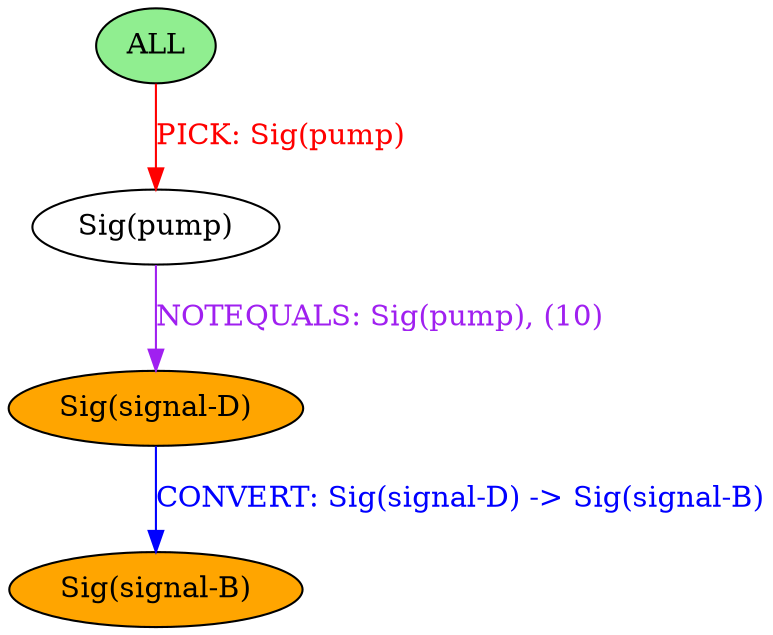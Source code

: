 strict digraph {
	nodesep=1
	5	[style=filled fillcolor=orange label="Sig(signal-D)"]
	6	[style=filled fillcolor=orange label="Sig(signal-B)"]
	0	[style=filled fillcolor=lightgreen label="ALL"]
	3	[style=filled fillcolor=white label="Sig(pump)"]
	5 -> 6	[label="CONVERT: Sig(signal-D) -> Sig(signal-B)" color=blue fontcolor=blue]
	0 -> 3	[label="PICK: Sig(pump)" color=red fontcolor=red]
	3 -> 5	[label="NOTEQUALS: Sig(pump), (10)" color=purple fontcolor=purple]
}

